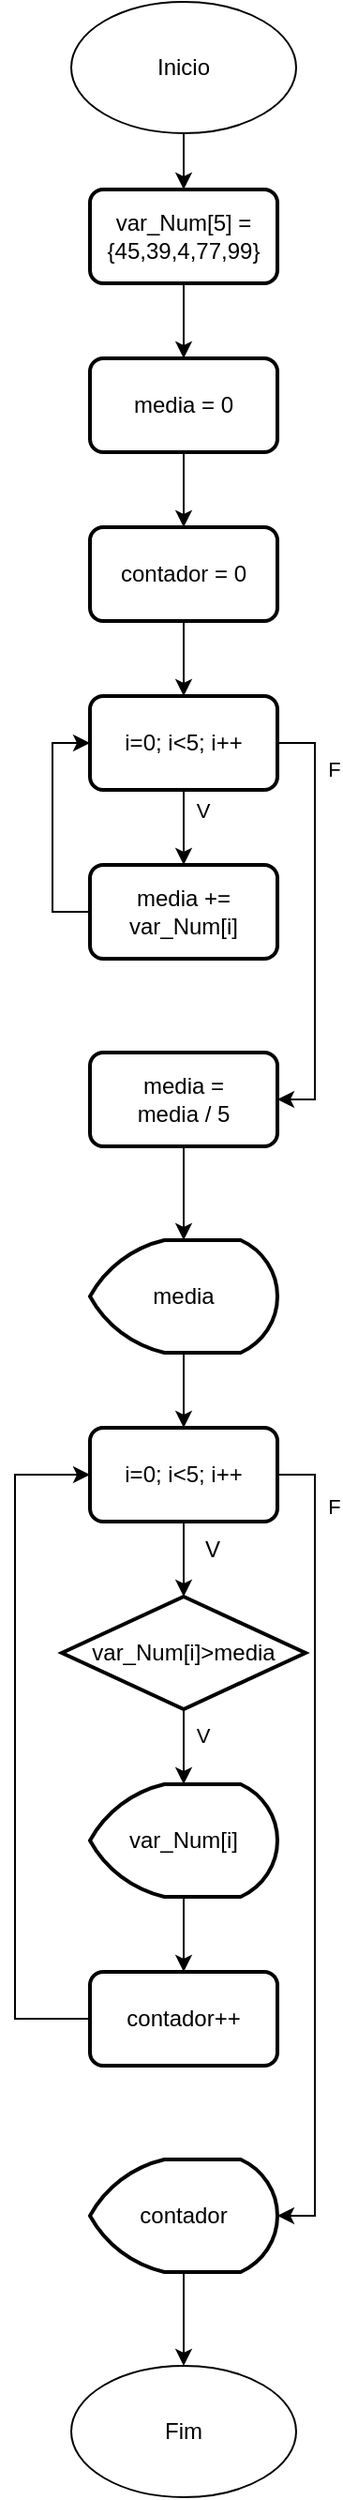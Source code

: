 <mxfile version="26.0.6">
  <diagram name="Página-1" id="C9ZahooGxBihevK_7a3Z">
    <mxGraphModel dx="1243" dy="622" grid="1" gridSize="10" guides="1" tooltips="1" connect="1" arrows="1" fold="1" page="1" pageScale="1" pageWidth="827" pageHeight="1169" math="0" shadow="0">
      <root>
        <mxCell id="0" />
        <mxCell id="1" parent="0" />
        <mxCell id="Kpb9it9NjHFFavK-8-n2-5" style="edgeStyle=orthogonalEdgeStyle;rounded=0;orthogonalLoop=1;jettySize=auto;html=1;exitX=0.5;exitY=1;exitDx=0;exitDy=0;entryX=0.5;entryY=0;entryDx=0;entryDy=0;" parent="1" source="Kpb9it9NjHFFavK-8-n2-1" target="Kpb9it9NjHFFavK-8-n2-4" edge="1">
          <mxGeometry relative="1" as="geometry" />
        </mxCell>
        <mxCell id="Kpb9it9NjHFFavK-8-n2-1" value="Inicio" style="ellipse;whiteSpace=wrap;html=1;" parent="1" vertex="1">
          <mxGeometry x="180" y="30" width="120" height="70" as="geometry" />
        </mxCell>
        <mxCell id="Kpb9it9NjHFFavK-8-n2-2" value="Fim" style="ellipse;whiteSpace=wrap;html=1;" parent="1" vertex="1">
          <mxGeometry x="180" y="1290" width="120" height="70" as="geometry" />
        </mxCell>
        <mxCell id="Kpb9it9NjHFFavK-8-n2-9" style="edgeStyle=orthogonalEdgeStyle;rounded=0;orthogonalLoop=1;jettySize=auto;html=1;exitX=0.5;exitY=1;exitDx=0;exitDy=0;entryX=0.5;entryY=0;entryDx=0;entryDy=0;" parent="1" source="Kpb9it9NjHFFavK-8-n2-4" target="Kpb9it9NjHFFavK-8-n2-7" edge="1">
          <mxGeometry relative="1" as="geometry" />
        </mxCell>
        <mxCell id="Kpb9it9NjHFFavK-8-n2-4" value="var_Num[5] = {45,39,4,77,99}" style="rounded=1;whiteSpace=wrap;html=1;absoluteArcSize=1;arcSize=14;strokeWidth=2;" parent="1" vertex="1">
          <mxGeometry x="190" y="130" width="100" height="50" as="geometry" />
        </mxCell>
        <mxCell id="Kpb9it9NjHFFavK-8-n2-10" style="edgeStyle=orthogonalEdgeStyle;rounded=0;orthogonalLoop=1;jettySize=auto;html=1;exitX=0.5;exitY=1;exitDx=0;exitDy=0;entryX=0.5;entryY=0;entryDx=0;entryDy=0;" parent="1" source="Kpb9it9NjHFFavK-8-n2-7" target="Kpb9it9NjHFFavK-8-n2-8" edge="1">
          <mxGeometry relative="1" as="geometry" />
        </mxCell>
        <mxCell id="Kpb9it9NjHFFavK-8-n2-7" value="media = 0" style="rounded=1;whiteSpace=wrap;html=1;absoluteArcSize=1;arcSize=14;strokeWidth=2;" parent="1" vertex="1">
          <mxGeometry x="190" y="220" width="100" height="50" as="geometry" />
        </mxCell>
        <mxCell id="Kpb9it9NjHFFavK-8-n2-12" style="edgeStyle=orthogonalEdgeStyle;rounded=0;orthogonalLoop=1;jettySize=auto;html=1;exitX=0.5;exitY=1;exitDx=0;exitDy=0;entryX=0.5;entryY=0;entryDx=0;entryDy=0;" parent="1" source="Kpb9it9NjHFFavK-8-n2-8" target="Kpb9it9NjHFFavK-8-n2-11" edge="1">
          <mxGeometry relative="1" as="geometry" />
        </mxCell>
        <mxCell id="Kpb9it9NjHFFavK-8-n2-8" value="contador = 0" style="rounded=1;whiteSpace=wrap;html=1;absoluteArcSize=1;arcSize=14;strokeWidth=2;" parent="1" vertex="1">
          <mxGeometry x="190" y="310" width="100" height="50" as="geometry" />
        </mxCell>
        <mxCell id="Kpb9it9NjHFFavK-8-n2-14" style="edgeStyle=orthogonalEdgeStyle;rounded=0;orthogonalLoop=1;jettySize=auto;html=1;exitX=0.5;exitY=1;exitDx=0;exitDy=0;entryX=0.5;entryY=0;entryDx=0;entryDy=0;" parent="1" source="Kpb9it9NjHFFavK-8-n2-11" target="Kpb9it9NjHFFavK-8-n2-13" edge="1">
          <mxGeometry relative="1" as="geometry" />
        </mxCell>
        <mxCell id="Kpb9it9NjHFFavK-8-n2-16" value="&lt;span style=&quot;color: rgba(0, 0, 0, 0); font-family: monospace; font-size: 0px; text-align: start; background-color: rgb(251, 251, 251);&quot;&gt;%3CmxGraphModel%3E%3Croot%3E%3CmxCell%20id%3D%220%22%2F%3E%3CmxCell%20id%3D%221%22%20parent%3D%220%22%2F%3E%3CmxCell%20id%3D%222%22%20value%3D%22i%3D0%3B%20i%26amp%3Blt%3B5%3B%20i%2B%2B%22%20style%3D%22rounded%3D1%3BwhiteSpace%3Dwrap%3Bhtml%3D1%3BabsoluteArcSize%3D1%3BarcSize%3D14%3BstrokeWidth%3D2%3B%22%20vertex%3D%221%22%20parent%3D%221%22%3E%3CmxGeometry%20x%3D%22190%22%20y%3D%22400%22%20width%3D%22100%22%20height%3D%2250%22%20as%3D%22geometry%22%2F%3E%3C%2FmxCell%3E%3C%2Froot%3E%3C%2FmxGraphModel%3EV&lt;/span&gt;" style="edgeLabel;html=1;align=center;verticalAlign=middle;resizable=0;points=[];" parent="Kpb9it9NjHFFavK-8-n2-14" vertex="1" connectable="0">
          <mxGeometry x="-0.241" y="1" relative="1" as="geometry">
            <mxPoint as="offset" />
          </mxGeometry>
        </mxCell>
        <mxCell id="Kpb9it9NjHFFavK-8-n2-17" value="V" style="edgeLabel;html=1;align=center;verticalAlign=middle;resizable=0;points=[];" parent="Kpb9it9NjHFFavK-8-n2-14" vertex="1" connectable="0">
          <mxGeometry x="-0.441" y="1" relative="1" as="geometry">
            <mxPoint x="9" as="offset" />
          </mxGeometry>
        </mxCell>
        <mxCell id="Kpb9it9NjHFFavK-8-n2-11" value="i=0; i&amp;lt;5; i++" style="rounded=1;whiteSpace=wrap;html=1;absoluteArcSize=1;arcSize=14;strokeWidth=2;" parent="1" vertex="1">
          <mxGeometry x="190" y="400" width="100" height="50" as="geometry" />
        </mxCell>
        <mxCell id="Kpb9it9NjHFFavK-8-n2-15" style="edgeStyle=orthogonalEdgeStyle;rounded=0;orthogonalLoop=1;jettySize=auto;html=1;exitX=0;exitY=0.5;exitDx=0;exitDy=0;entryX=0;entryY=0.5;entryDx=0;entryDy=0;" parent="1" source="Kpb9it9NjHFFavK-8-n2-13" target="Kpb9it9NjHFFavK-8-n2-11" edge="1">
          <mxGeometry relative="1" as="geometry" />
        </mxCell>
        <mxCell id="Kpb9it9NjHFFavK-8-n2-13" value="media += var_Num[i]" style="rounded=1;whiteSpace=wrap;html=1;absoluteArcSize=1;arcSize=14;strokeWidth=2;" parent="1" vertex="1">
          <mxGeometry x="190" y="490" width="100" height="50" as="geometry" />
        </mxCell>
        <mxCell id="Kpb9it9NjHFFavK-8-n2-22" style="edgeStyle=orthogonalEdgeStyle;rounded=0;orthogonalLoop=1;jettySize=auto;html=1;exitX=0.5;exitY=1;exitDx=0;exitDy=0;exitPerimeter=0;entryX=0.5;entryY=0;entryDx=0;entryDy=0;" parent="1" source="Kpb9it9NjHFFavK-8-n2-18" target="Kpb9it9NjHFFavK-8-n2-21" edge="1">
          <mxGeometry relative="1" as="geometry" />
        </mxCell>
        <mxCell id="Kpb9it9NjHFFavK-8-n2-18" value="media" style="strokeWidth=2;html=1;shape=mxgraph.flowchart.display;whiteSpace=wrap;" parent="1" vertex="1">
          <mxGeometry x="190" y="690" width="100" height="60" as="geometry" />
        </mxCell>
        <mxCell id="Kpb9it9NjHFFavK-8-n2-19" style="edgeStyle=orthogonalEdgeStyle;rounded=0;orthogonalLoop=1;jettySize=auto;html=1;exitX=1;exitY=0.5;exitDx=0;exitDy=0;entryX=1;entryY=0.5;entryDx=0;entryDy=0;" parent="1" source="Kpb9it9NjHFFavK-8-n2-11" target="80EiPJVzIecvD_LZEfTz-1" edge="1">
          <mxGeometry relative="1" as="geometry" />
        </mxCell>
        <mxCell id="Kpb9it9NjHFFavK-8-n2-20" value="F" style="edgeLabel;html=1;align=center;verticalAlign=middle;resizable=0;points=[];" parent="Kpb9it9NjHFFavK-8-n2-19" vertex="1" connectable="0">
          <mxGeometry x="-0.609" y="2" relative="1" as="geometry">
            <mxPoint x="8" y="-11" as="offset" />
          </mxGeometry>
        </mxCell>
        <mxCell id="Kpb9it9NjHFFavK-8-n2-21" value="i=0; i&amp;lt;5; i++" style="rounded=1;whiteSpace=wrap;html=1;absoluteArcSize=1;arcSize=14;strokeWidth=2;" parent="1" vertex="1">
          <mxGeometry x="190" y="790" width="100" height="50" as="geometry" />
        </mxCell>
        <mxCell id="Kpb9it9NjHFFavK-8-n2-23" value="var_Num[i]&amp;gt;media" style="strokeWidth=2;html=1;shape=mxgraph.flowchart.decision;whiteSpace=wrap;" parent="1" vertex="1">
          <mxGeometry x="175" y="880" width="130" height="60" as="geometry" />
        </mxCell>
        <mxCell id="Kpb9it9NjHFFavK-8-n2-24" style="edgeStyle=orthogonalEdgeStyle;rounded=0;orthogonalLoop=1;jettySize=auto;html=1;exitX=0.5;exitY=1;exitDx=0;exitDy=0;entryX=0.5;entryY=0;entryDx=0;entryDy=0;entryPerimeter=0;" parent="1" source="Kpb9it9NjHFFavK-8-n2-21" target="Kpb9it9NjHFFavK-8-n2-23" edge="1">
          <mxGeometry relative="1" as="geometry" />
        </mxCell>
        <mxCell id="Kpb9it9NjHFFavK-8-n2-28" style="edgeStyle=orthogonalEdgeStyle;rounded=0;orthogonalLoop=1;jettySize=auto;html=1;exitX=0.5;exitY=1;exitDx=0;exitDy=0;exitPerimeter=0;entryX=0.5;entryY=0;entryDx=0;entryDy=0;" parent="1" source="Kpb9it9NjHFFavK-8-n2-25" target="Kpb9it9NjHFFavK-8-n2-27" edge="1">
          <mxGeometry relative="1" as="geometry" />
        </mxCell>
        <mxCell id="Kpb9it9NjHFFavK-8-n2-25" value="var_Num[i]" style="strokeWidth=2;html=1;shape=mxgraph.flowchart.display;whiteSpace=wrap;" parent="1" vertex="1">
          <mxGeometry x="190" y="980" width="100" height="60" as="geometry" />
        </mxCell>
        <mxCell id="Kpb9it9NjHFFavK-8-n2-26" style="edgeStyle=orthogonalEdgeStyle;rounded=0;orthogonalLoop=1;jettySize=auto;html=1;exitX=0.5;exitY=1;exitDx=0;exitDy=0;exitPerimeter=0;entryX=0.5;entryY=0;entryDx=0;entryDy=0;entryPerimeter=0;" parent="1" source="Kpb9it9NjHFFavK-8-n2-23" target="Kpb9it9NjHFFavK-8-n2-25" edge="1">
          <mxGeometry relative="1" as="geometry" />
        </mxCell>
        <mxCell id="Kpb9it9NjHFFavK-8-n2-29" value="V" style="edgeLabel;html=1;align=center;verticalAlign=middle;resizable=0;points=[];" parent="Kpb9it9NjHFFavK-8-n2-26" vertex="1" connectable="0">
          <mxGeometry x="-0.323" y="2" relative="1" as="geometry">
            <mxPoint x="8" as="offset" />
          </mxGeometry>
        </mxCell>
        <mxCell id="Kpb9it9NjHFFavK-8-n2-37" style="edgeStyle=orthogonalEdgeStyle;rounded=0;orthogonalLoop=1;jettySize=auto;html=1;exitX=0;exitY=0.5;exitDx=0;exitDy=0;entryX=0;entryY=0.5;entryDx=0;entryDy=0;" parent="1" source="Kpb9it9NjHFFavK-8-n2-27" target="Kpb9it9NjHFFavK-8-n2-21" edge="1">
          <mxGeometry relative="1" as="geometry">
            <Array as="points">
              <mxPoint x="150" y="1105" />
              <mxPoint x="150" y="815" />
            </Array>
          </mxGeometry>
        </mxCell>
        <mxCell id="Kpb9it9NjHFFavK-8-n2-27" value="contador++" style="rounded=1;whiteSpace=wrap;html=1;absoluteArcSize=1;arcSize=14;strokeWidth=2;" parent="1" vertex="1">
          <mxGeometry x="190" y="1080" width="100" height="50" as="geometry" />
        </mxCell>
        <mxCell id="Kpb9it9NjHFFavK-8-n2-30" value="V" style="text;html=1;align=center;verticalAlign=middle;resizable=0;points=[];autosize=1;strokeColor=none;fillColor=none;" parent="1" vertex="1">
          <mxGeometry x="240" y="840" width="30" height="30" as="geometry" />
        </mxCell>
        <mxCell id="Kpb9it9NjHFFavK-8-n2-36" style="edgeStyle=orthogonalEdgeStyle;rounded=0;orthogonalLoop=1;jettySize=auto;html=1;exitX=0.5;exitY=1;exitDx=0;exitDy=0;exitPerimeter=0;entryX=0.5;entryY=0;entryDx=0;entryDy=0;" parent="1" source="Kpb9it9NjHFFavK-8-n2-32" target="Kpb9it9NjHFFavK-8-n2-2" edge="1">
          <mxGeometry relative="1" as="geometry" />
        </mxCell>
        <mxCell id="Kpb9it9NjHFFavK-8-n2-32" value="contador" style="strokeWidth=2;html=1;shape=mxgraph.flowchart.display;whiteSpace=wrap;" parent="1" vertex="1">
          <mxGeometry x="190" y="1180" width="100" height="60" as="geometry" />
        </mxCell>
        <mxCell id="Kpb9it9NjHFFavK-8-n2-34" style="edgeStyle=orthogonalEdgeStyle;rounded=0;orthogonalLoop=1;jettySize=auto;html=1;exitX=1;exitY=0.5;exitDx=0;exitDy=0;entryX=1;entryY=0.5;entryDx=0;entryDy=0;entryPerimeter=0;" parent="1" source="Kpb9it9NjHFFavK-8-n2-21" target="Kpb9it9NjHFFavK-8-n2-32" edge="1">
          <mxGeometry relative="1" as="geometry" />
        </mxCell>
        <mxCell id="Kpb9it9NjHFFavK-8-n2-35" value="F" style="edgeLabel;html=1;align=center;verticalAlign=middle;resizable=0;points=[];" parent="Kpb9it9NjHFFavK-8-n2-34" vertex="1" connectable="0">
          <mxGeometry x="-0.831" y="1" relative="1" as="geometry">
            <mxPoint x="9" as="offset" />
          </mxGeometry>
        </mxCell>
        <mxCell id="80EiPJVzIecvD_LZEfTz-1" value="media =&lt;div&gt;media / 5&lt;/div&gt;" style="rounded=1;whiteSpace=wrap;html=1;absoluteArcSize=1;arcSize=14;strokeWidth=2;" vertex="1" parent="1">
          <mxGeometry x="190" y="590" width="100" height="50" as="geometry" />
        </mxCell>
        <mxCell id="80EiPJVzIecvD_LZEfTz-2" style="edgeStyle=orthogonalEdgeStyle;rounded=0;orthogonalLoop=1;jettySize=auto;html=1;exitX=0.5;exitY=1;exitDx=0;exitDy=0;entryX=0.5;entryY=0;entryDx=0;entryDy=0;entryPerimeter=0;" edge="1" parent="1" source="80EiPJVzIecvD_LZEfTz-1" target="Kpb9it9NjHFFavK-8-n2-18">
          <mxGeometry relative="1" as="geometry" />
        </mxCell>
      </root>
    </mxGraphModel>
  </diagram>
</mxfile>
